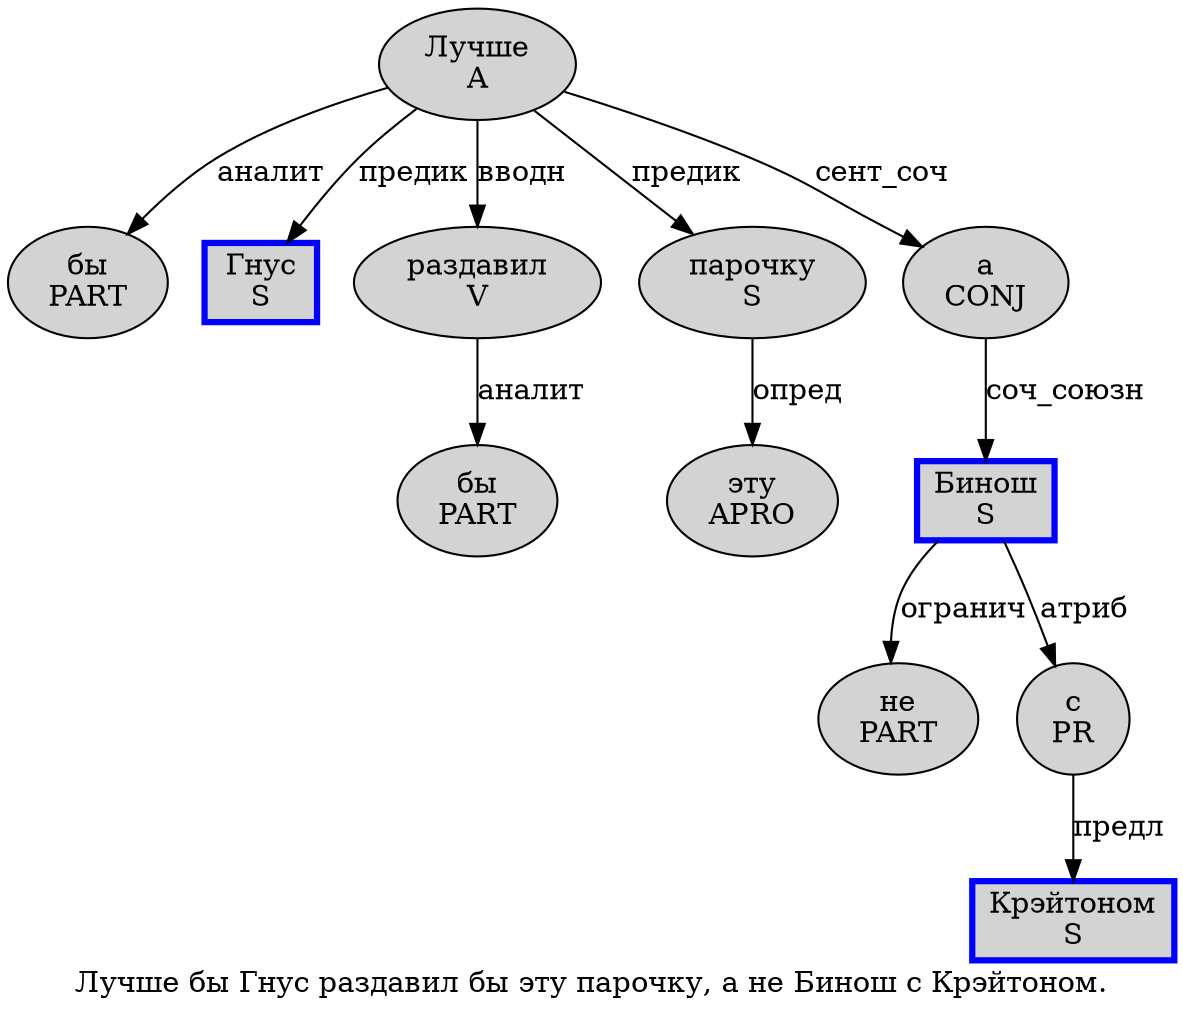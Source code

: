 digraph SENTENCE_4478 {
	graph [label="Лучше бы Гнус раздавил бы эту парочку, а не Бинош с Крэйтоном."]
	node [style=filled]
		0 [label="Лучше
A" color="" fillcolor=lightgray penwidth=1 shape=ellipse]
		1 [label="бы
PART" color="" fillcolor=lightgray penwidth=1 shape=ellipse]
		2 [label="Гнус
S" color=blue fillcolor=lightgray penwidth=3 shape=box]
		3 [label="раздавил
V" color="" fillcolor=lightgray penwidth=1 shape=ellipse]
		4 [label="бы
PART" color="" fillcolor=lightgray penwidth=1 shape=ellipse]
		5 [label="эту
APRO" color="" fillcolor=lightgray penwidth=1 shape=ellipse]
		6 [label="парочку
S" color="" fillcolor=lightgray penwidth=1 shape=ellipse]
		8 [label="а
CONJ" color="" fillcolor=lightgray penwidth=1 shape=ellipse]
		9 [label="не
PART" color="" fillcolor=lightgray penwidth=1 shape=ellipse]
		10 [label="Бинош
S" color=blue fillcolor=lightgray penwidth=3 shape=box]
		11 [label="с
PR" color="" fillcolor=lightgray penwidth=1 shape=ellipse]
		12 [label="Крэйтоном
S" color=blue fillcolor=lightgray penwidth=3 shape=box]
			8 -> 10 [label="соч_союзн"]
			3 -> 4 [label="аналит"]
			10 -> 9 [label="огранич"]
			10 -> 11 [label="атриб"]
			11 -> 12 [label="предл"]
			0 -> 1 [label="аналит"]
			0 -> 2 [label="предик"]
			0 -> 3 [label="вводн"]
			0 -> 6 [label="предик"]
			0 -> 8 [label="сент_соч"]
			6 -> 5 [label="опред"]
}